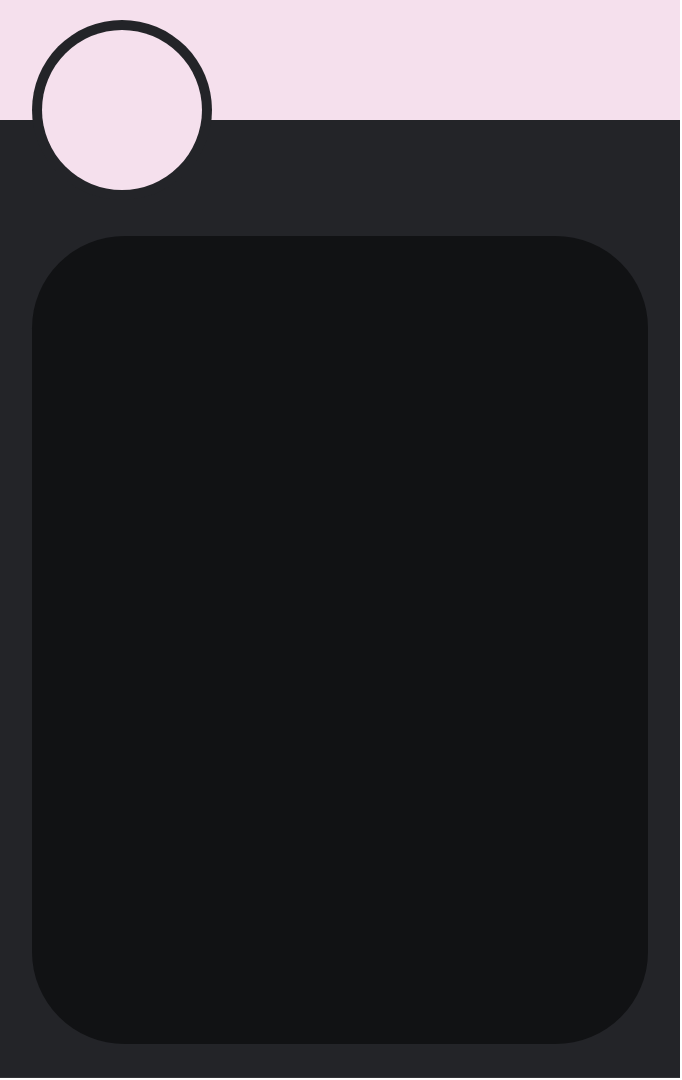 <mxfile version="21.6.8" type="github">
  <diagram name="第 1 页" id="yjUzBa-hnJfAv7G-hfUQ">
    <mxGraphModel dx="1266" dy="782" grid="0" gridSize="10" guides="1" tooltips="1" connect="0" arrows="0" fold="1" page="0" pageScale="1" pageWidth="827" pageHeight="1169" math="0" shadow="0">
      <root>
        <mxCell id="0" />
        <mxCell id="1" parent="0" />
        <mxCell id="Ysw_DJVvbCU8Se5GyauY-1" value="" style="rounded=0;whiteSpace=wrap;html=1;strokeColor=none;fillColor=#232428;aspect=fixed;" parent="1" vertex="1">
          <mxGeometry x="240" y="120" width="340" height="538.96" as="geometry" />
        </mxCell>
        <mxCell id="Ysw_DJVvbCU8Se5GyauY-3" value="" style="rounded=0;whiteSpace=wrap;html=1;fillColor=#f5e0ed;strokeColor=none;" parent="1" vertex="1">
          <mxGeometry x="240" y="120" width="340" height="60" as="geometry" />
        </mxCell>
        <mxCell id="Ysw_DJVvbCU8Se5GyauY-7" value="" style="ellipse;whiteSpace=wrap;html=1;aspect=fixed;strokeColor=none;fillColor=#232428;" parent="1" vertex="1">
          <mxGeometry x="256" y="130" width="90" height="90" as="geometry" />
        </mxCell>
        <mxCell id="Ysw_DJVvbCU8Se5GyauY-8" value="" style="ellipse;whiteSpace=wrap;html=1;aspect=fixed;strokeColor=none;fillColor=#F5E0ED;" parent="1" vertex="1">
          <mxGeometry x="261" y="135" width="80" height="80" as="geometry" />
        </mxCell>
        <mxCell id="RMd1zjgo0eg8nKM_aOj6-3" value="" style="rounded=1;whiteSpace=wrap;html=1;strokeColor=none;fillColor=#111214;" vertex="1" parent="1">
          <mxGeometry x="256" y="238" width="308" height="404" as="geometry" />
        </mxCell>
      </root>
    </mxGraphModel>
  </diagram>
</mxfile>
